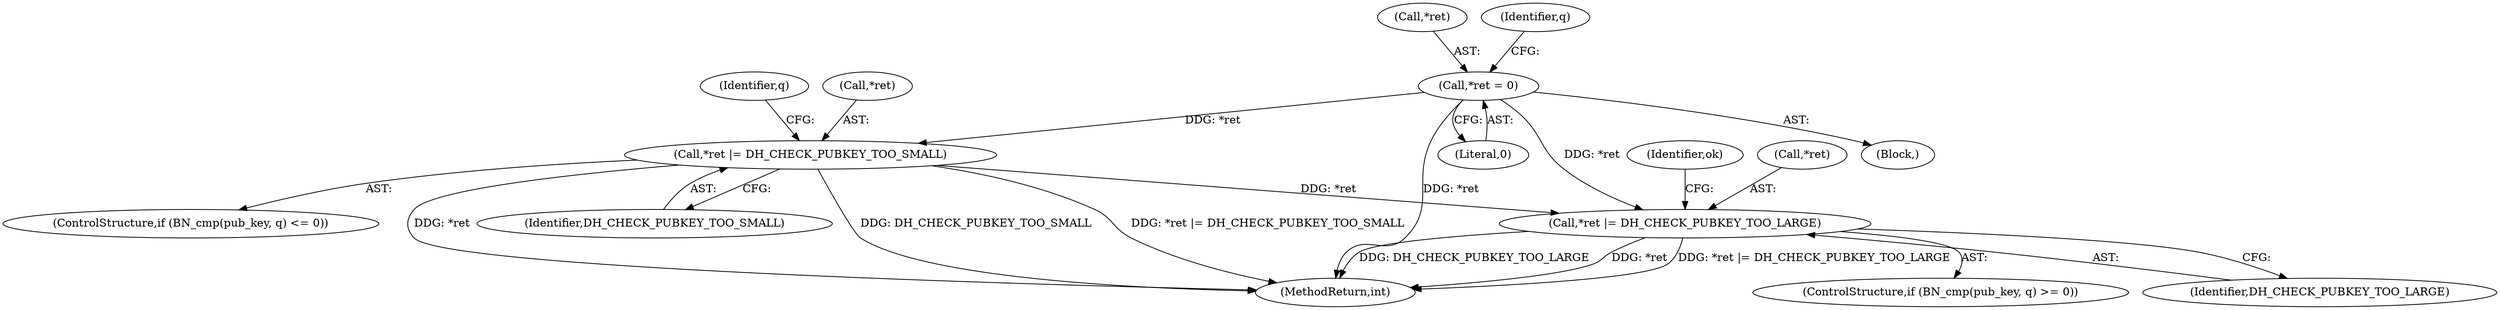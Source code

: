 digraph "0_openssl_878e2c5b13010329c203f309ed0c8f2113f85648@pointer" {
"1000152" [label="(Call,*ret |= DH_CHECK_PUBKEY_TOO_LARGE)"];
"1000113" [label="(Call,*ret = 0)"];
"1000134" [label="(Call,*ret |= DH_CHECK_PUBKEY_TOO_SMALL)"];
"1000153" [label="(Call,*ret)"];
"1000113" [label="(Call,*ret = 0)"];
"1000116" [label="(Literal,0)"];
"1000155" [label="(Identifier,DH_CHECK_PUBKEY_TOO_LARGE)"];
"1000152" [label="(Call,*ret |= DH_CHECK_PUBKEY_TOO_LARGE)"];
"1000104" [label="(Block,)"];
"1000114" [label="(Call,*ret)"];
"1000135" [label="(Call,*ret)"];
"1000146" [label="(ControlStructure,if (BN_cmp(pub_key, q) >= 0))"];
"1000128" [label="(ControlStructure,if (BN_cmp(pub_key, q) <= 0))"];
"1000137" [label="(Identifier,DH_CHECK_PUBKEY_TOO_SMALL)"];
"1000139" [label="(Identifier,q)"];
"1000168" [label="(MethodReturn,int)"];
"1000157" [label="(Identifier,ok)"];
"1000134" [label="(Call,*ret |= DH_CHECK_PUBKEY_TOO_SMALL)"];
"1000118" [label="(Identifier,q)"];
"1000152" -> "1000146"  [label="AST: "];
"1000152" -> "1000155"  [label="CFG: "];
"1000153" -> "1000152"  [label="AST: "];
"1000155" -> "1000152"  [label="AST: "];
"1000157" -> "1000152"  [label="CFG: "];
"1000152" -> "1000168"  [label="DDG: *ret"];
"1000152" -> "1000168"  [label="DDG: *ret |= DH_CHECK_PUBKEY_TOO_LARGE"];
"1000152" -> "1000168"  [label="DDG: DH_CHECK_PUBKEY_TOO_LARGE"];
"1000113" -> "1000152"  [label="DDG: *ret"];
"1000134" -> "1000152"  [label="DDG: *ret"];
"1000113" -> "1000104"  [label="AST: "];
"1000113" -> "1000116"  [label="CFG: "];
"1000114" -> "1000113"  [label="AST: "];
"1000116" -> "1000113"  [label="AST: "];
"1000118" -> "1000113"  [label="CFG: "];
"1000113" -> "1000168"  [label="DDG: *ret"];
"1000113" -> "1000134"  [label="DDG: *ret"];
"1000134" -> "1000128"  [label="AST: "];
"1000134" -> "1000137"  [label="CFG: "];
"1000135" -> "1000134"  [label="AST: "];
"1000137" -> "1000134"  [label="AST: "];
"1000139" -> "1000134"  [label="CFG: "];
"1000134" -> "1000168"  [label="DDG: *ret |= DH_CHECK_PUBKEY_TOO_SMALL"];
"1000134" -> "1000168"  [label="DDG: *ret"];
"1000134" -> "1000168"  [label="DDG: DH_CHECK_PUBKEY_TOO_SMALL"];
}
